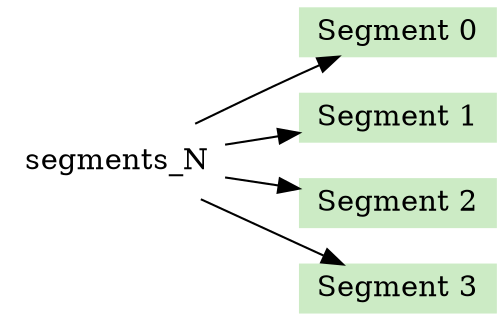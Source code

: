 digraph segment {
        rankdir=LR
        seg_n [label=segments_N, shape=plaintext]
        0 [label="Segment 0", shape=box, height=0.1, color="#ccebc5", style=filled] //pastel19 color scheme
        1 [label="Segment 1", shape=box, height=0.1, color="#ccebc5", style=filled]
        2 [label="Segment 2", shape=box, height=0.1, color="#ccebc5", style=filled]
        3 [label="Segment 3", shape=box, height=0.1, color="#ccebc5", style=filled]
        seg_n -> 0
        seg_n -> 1
        seg_n -> 2
        seg_n -> 3
}
